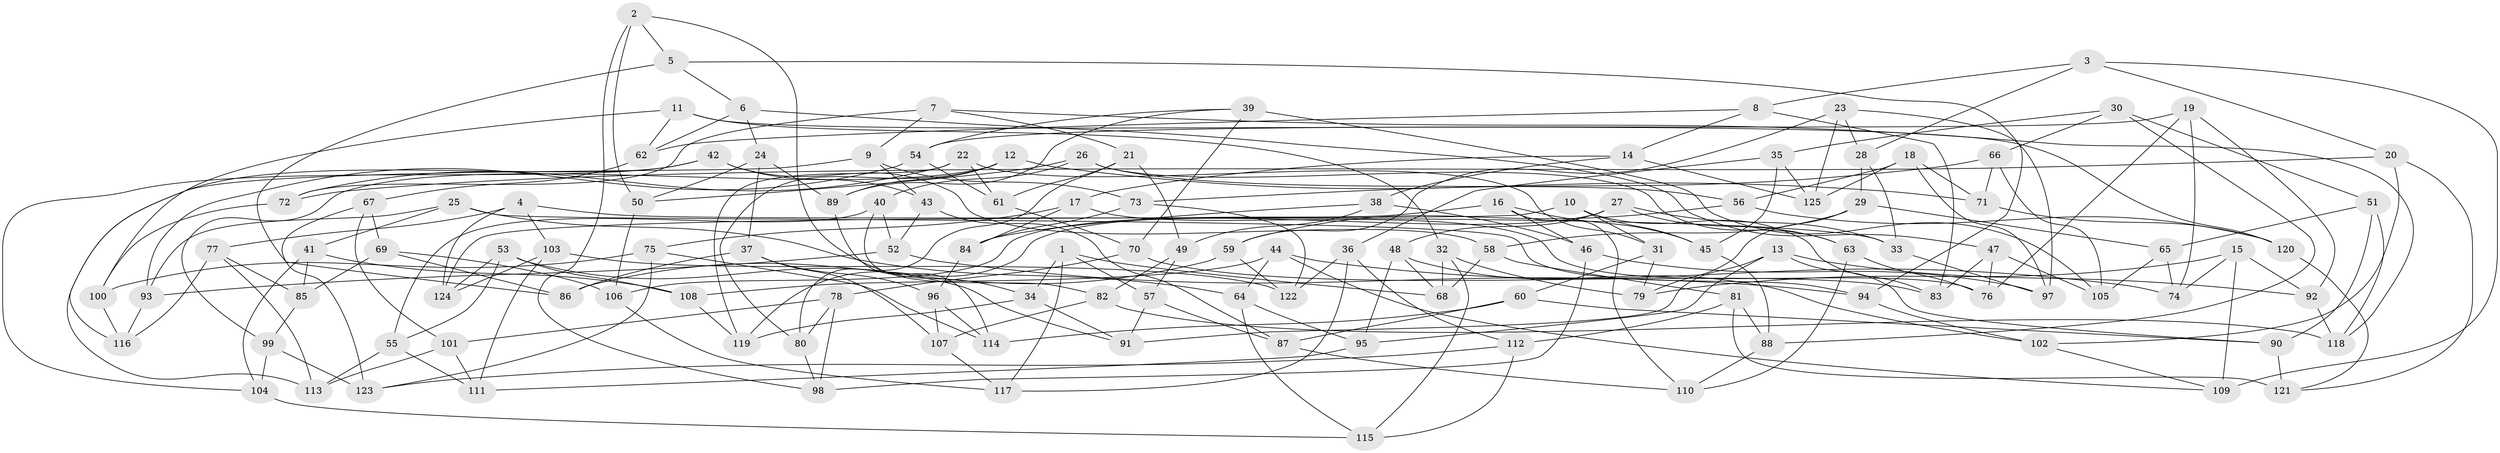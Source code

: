// Generated by graph-tools (version 1.1) at 2025/16/03/09/25 04:16:37]
// undirected, 125 vertices, 250 edges
graph export_dot {
graph [start="1"]
  node [color=gray90,style=filled];
  1;
  2;
  3;
  4;
  5;
  6;
  7;
  8;
  9;
  10;
  11;
  12;
  13;
  14;
  15;
  16;
  17;
  18;
  19;
  20;
  21;
  22;
  23;
  24;
  25;
  26;
  27;
  28;
  29;
  30;
  31;
  32;
  33;
  34;
  35;
  36;
  37;
  38;
  39;
  40;
  41;
  42;
  43;
  44;
  45;
  46;
  47;
  48;
  49;
  50;
  51;
  52;
  53;
  54;
  55;
  56;
  57;
  58;
  59;
  60;
  61;
  62;
  63;
  64;
  65;
  66;
  67;
  68;
  69;
  70;
  71;
  72;
  73;
  74;
  75;
  76;
  77;
  78;
  79;
  80;
  81;
  82;
  83;
  84;
  85;
  86;
  87;
  88;
  89;
  90;
  91;
  92;
  93;
  94;
  95;
  96;
  97;
  98;
  99;
  100;
  101;
  102;
  103;
  104;
  105;
  106;
  107;
  108;
  109;
  110;
  111;
  112;
  113;
  114;
  115;
  116;
  117;
  118;
  119;
  120;
  121;
  122;
  123;
  124;
  125;
  1 -- 34;
  1 -- 57;
  1 -- 117;
  1 -- 68;
  2 -- 34;
  2 -- 98;
  2 -- 50;
  2 -- 5;
  3 -- 8;
  3 -- 28;
  3 -- 20;
  3 -- 109;
  4 -- 124;
  4 -- 103;
  4 -- 77;
  4 -- 33;
  5 -- 6;
  5 -- 94;
  5 -- 86;
  6 -- 24;
  6 -- 62;
  6 -- 47;
  7 -- 9;
  7 -- 118;
  7 -- 72;
  7 -- 21;
  8 -- 83;
  8 -- 62;
  8 -- 14;
  9 -- 43;
  9 -- 73;
  9 -- 113;
  10 -- 45;
  10 -- 124;
  10 -- 83;
  10 -- 31;
  11 -- 100;
  11 -- 32;
  11 -- 62;
  11 -- 120;
  12 -- 80;
  12 -- 99;
  12 -- 71;
  12 -- 89;
  13 -- 95;
  13 -- 91;
  13 -- 92;
  13 -- 90;
  14 -- 125;
  14 -- 17;
  14 -- 38;
  15 -- 74;
  15 -- 109;
  15 -- 92;
  15 -- 79;
  16 -- 45;
  16 -- 110;
  16 -- 106;
  16 -- 46;
  17 -- 84;
  17 -- 75;
  17 -- 76;
  18 -- 125;
  18 -- 56;
  18 -- 97;
  18 -- 71;
  19 -- 74;
  19 -- 92;
  19 -- 76;
  19 -- 54;
  20 -- 121;
  20 -- 102;
  20 -- 72;
  21 -- 61;
  21 -- 49;
  21 -- 80;
  22 -- 31;
  22 -- 61;
  22 -- 119;
  22 -- 72;
  23 -- 97;
  23 -- 125;
  23 -- 28;
  23 -- 59;
  24 -- 37;
  24 -- 89;
  24 -- 50;
  25 -- 94;
  25 -- 64;
  25 -- 41;
  25 -- 93;
  26 -- 63;
  26 -- 50;
  26 -- 40;
  26 -- 56;
  27 -- 63;
  27 -- 48;
  27 -- 119;
  27 -- 33;
  28 -- 29;
  28 -- 33;
  29 -- 58;
  29 -- 79;
  29 -- 65;
  30 -- 35;
  30 -- 51;
  30 -- 66;
  30 -- 88;
  31 -- 60;
  31 -- 79;
  32 -- 115;
  32 -- 79;
  32 -- 68;
  33 -- 97;
  34 -- 119;
  34 -- 91;
  35 -- 36;
  35 -- 125;
  35 -- 45;
  36 -- 117;
  36 -- 122;
  36 -- 112;
  37 -- 86;
  37 -- 96;
  37 -- 107;
  38 -- 46;
  38 -- 84;
  38 -- 49;
  39 -- 54;
  39 -- 70;
  39 -- 105;
  39 -- 89;
  40 -- 82;
  40 -- 52;
  40 -- 55;
  41 -- 104;
  41 -- 85;
  41 -- 108;
  42 -- 104;
  42 -- 116;
  42 -- 58;
  42 -- 43;
  43 -- 87;
  43 -- 52;
  44 -- 109;
  44 -- 64;
  44 -- 74;
  44 -- 108;
  45 -- 88;
  46 -- 98;
  46 -- 97;
  47 -- 83;
  47 -- 76;
  47 -- 105;
  48 -- 95;
  48 -- 68;
  48 -- 102;
  49 -- 82;
  49 -- 57;
  50 -- 106;
  51 -- 118;
  51 -- 90;
  51 -- 65;
  52 -- 93;
  52 -- 94;
  53 -- 55;
  53 -- 108;
  53 -- 91;
  53 -- 124;
  54 -- 93;
  54 -- 61;
  55 -- 113;
  55 -- 111;
  56 -- 120;
  56 -- 59;
  57 -- 87;
  57 -- 91;
  58 -- 81;
  58 -- 68;
  59 -- 122;
  59 -- 86;
  60 -- 87;
  60 -- 90;
  60 -- 114;
  61 -- 70;
  62 -- 67;
  63 -- 110;
  63 -- 76;
  64 -- 115;
  64 -- 95;
  65 -- 74;
  65 -- 105;
  66 -- 71;
  66 -- 105;
  66 -- 73;
  67 -- 69;
  67 -- 123;
  67 -- 101;
  69 -- 106;
  69 -- 85;
  69 -- 86;
  70 -- 83;
  70 -- 78;
  71 -- 120;
  72 -- 100;
  73 -- 84;
  73 -- 122;
  75 -- 123;
  75 -- 114;
  75 -- 100;
  77 -- 116;
  77 -- 113;
  77 -- 85;
  78 -- 101;
  78 -- 98;
  78 -- 80;
  80 -- 98;
  81 -- 88;
  81 -- 121;
  81 -- 112;
  82 -- 107;
  82 -- 118;
  84 -- 96;
  85 -- 99;
  87 -- 110;
  88 -- 110;
  89 -- 114;
  90 -- 121;
  92 -- 118;
  93 -- 116;
  94 -- 102;
  95 -- 111;
  96 -- 107;
  96 -- 114;
  99 -- 123;
  99 -- 104;
  100 -- 116;
  101 -- 113;
  101 -- 111;
  102 -- 109;
  103 -- 124;
  103 -- 111;
  103 -- 122;
  104 -- 115;
  106 -- 117;
  107 -- 117;
  108 -- 119;
  112 -- 123;
  112 -- 115;
  120 -- 121;
}
